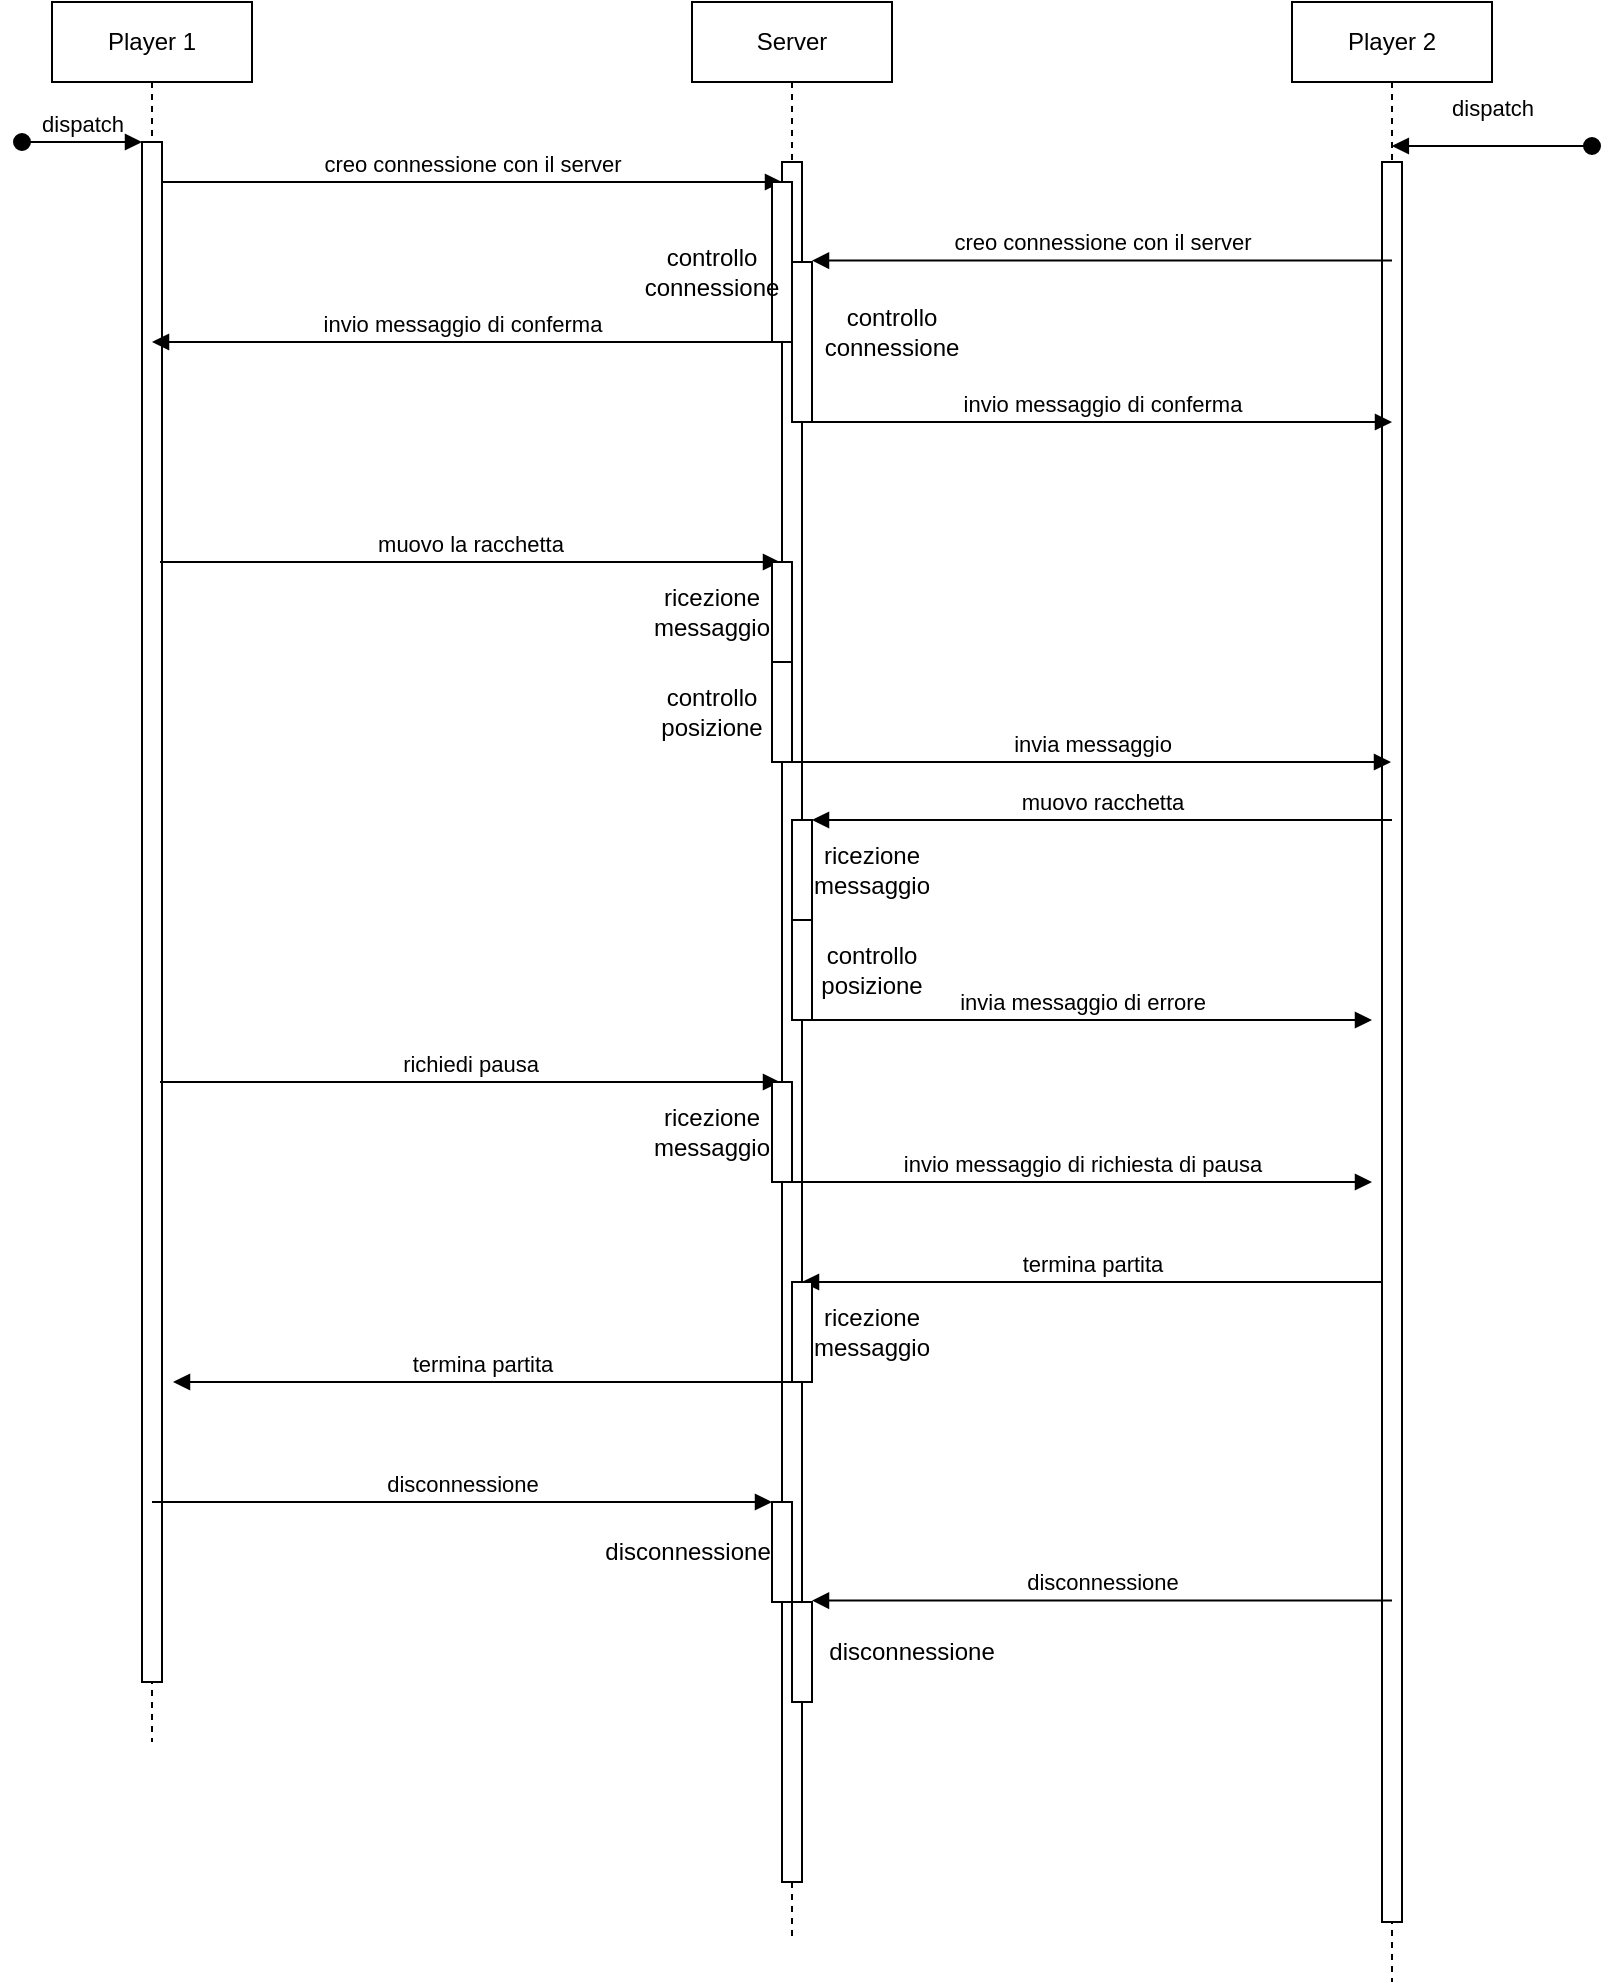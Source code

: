 <mxfile version="22.0.3" type="device">
  <diagram name="Page-1" id="2YBvvXClWsGukQMizWep">
    <mxGraphModel dx="1154" dy="577" grid="1" gridSize="10" guides="1" tooltips="1" connect="1" arrows="1" fold="1" page="1" pageScale="1" pageWidth="850" pageHeight="1100" math="0" shadow="0">
      <root>
        <mxCell id="0" />
        <mxCell id="1" parent="0" />
        <mxCell id="aM9ryv3xv72pqoxQDRHE-1" value="Player 1" style="shape=umlLifeline;perimeter=lifelinePerimeter;whiteSpace=wrap;html=1;container=0;dropTarget=0;collapsible=0;recursiveResize=0;outlineConnect=0;portConstraint=eastwest;newEdgeStyle={&quot;edgeStyle&quot;:&quot;elbowEdgeStyle&quot;,&quot;elbow&quot;:&quot;vertical&quot;,&quot;curved&quot;:0,&quot;rounded&quot;:0};" parent="1" vertex="1">
          <mxGeometry x="40" y="40" width="100" height="870" as="geometry" />
        </mxCell>
        <mxCell id="aM9ryv3xv72pqoxQDRHE-2" value="" style="html=1;points=[];perimeter=orthogonalPerimeter;outlineConnect=0;targetShapes=umlLifeline;portConstraint=eastwest;newEdgeStyle={&quot;edgeStyle&quot;:&quot;elbowEdgeStyle&quot;,&quot;elbow&quot;:&quot;vertical&quot;,&quot;curved&quot;:0,&quot;rounded&quot;:0};" parent="aM9ryv3xv72pqoxQDRHE-1" vertex="1">
          <mxGeometry x="45" y="70" width="10" height="770" as="geometry" />
        </mxCell>
        <mxCell id="aM9ryv3xv72pqoxQDRHE-3" value="dispatch" style="html=1;verticalAlign=bottom;startArrow=oval;endArrow=block;startSize=8;edgeStyle=elbowEdgeStyle;elbow=vertical;curved=0;rounded=0;" parent="aM9ryv3xv72pqoxQDRHE-1" target="aM9ryv3xv72pqoxQDRHE-2" edge="1">
          <mxGeometry relative="1" as="geometry">
            <mxPoint x="-15" y="70" as="sourcePoint" />
          </mxGeometry>
        </mxCell>
        <mxCell id="aM9ryv3xv72pqoxQDRHE-5" value="Server" style="shape=umlLifeline;perimeter=lifelinePerimeter;whiteSpace=wrap;html=1;container=0;dropTarget=0;collapsible=0;recursiveResize=0;outlineConnect=0;portConstraint=eastwest;newEdgeStyle={&quot;edgeStyle&quot;:&quot;elbowEdgeStyle&quot;,&quot;elbow&quot;:&quot;vertical&quot;,&quot;curved&quot;:0,&quot;rounded&quot;:0};" parent="1" vertex="1">
          <mxGeometry x="360" y="40" width="100" height="970" as="geometry" />
        </mxCell>
        <mxCell id="aM9ryv3xv72pqoxQDRHE-6" value="" style="html=1;points=[];perimeter=orthogonalPerimeter;outlineConnect=0;targetShapes=umlLifeline;portConstraint=eastwest;newEdgeStyle={&quot;edgeStyle&quot;:&quot;elbowEdgeStyle&quot;,&quot;elbow&quot;:&quot;vertical&quot;,&quot;curved&quot;:0,&quot;rounded&quot;:0};" parent="aM9ryv3xv72pqoxQDRHE-5" vertex="1">
          <mxGeometry x="45" y="80" width="10" height="860" as="geometry" />
        </mxCell>
        <mxCell id="aM9ryv3xv72pqoxQDRHE-7" value="creo connessione con il server" style="html=1;verticalAlign=bottom;endArrow=block;edgeStyle=elbowEdgeStyle;elbow=vertical;curved=0;rounded=0;" parent="1" source="aM9ryv3xv72pqoxQDRHE-2" target="aM9ryv3xv72pqoxQDRHE-6" edge="1">
          <mxGeometry x="0.001" relative="1" as="geometry">
            <mxPoint x="195" y="130" as="sourcePoint" />
            <Array as="points">
              <mxPoint x="360" y="130" />
              <mxPoint x="180" y="120" />
            </Array>
            <mxPoint as="offset" />
          </mxGeometry>
        </mxCell>
        <mxCell id="TArBxKhUW7ECwS8GiEYp-1" value="Player 2" style="shape=umlLifeline;perimeter=lifelinePerimeter;whiteSpace=wrap;html=1;container=0;dropTarget=0;collapsible=0;recursiveResize=0;outlineConnect=0;portConstraint=eastwest;newEdgeStyle={&quot;edgeStyle&quot;:&quot;elbowEdgeStyle&quot;,&quot;elbow&quot;:&quot;vertical&quot;,&quot;curved&quot;:0,&quot;rounded&quot;:0};" parent="1" vertex="1">
          <mxGeometry x="660" y="40" width="100" height="990" as="geometry" />
        </mxCell>
        <mxCell id="TArBxKhUW7ECwS8GiEYp-2" value="" style="html=1;points=[];perimeter=orthogonalPerimeter;outlineConnect=0;targetShapes=umlLifeline;portConstraint=eastwest;newEdgeStyle={&quot;edgeStyle&quot;:&quot;elbowEdgeStyle&quot;,&quot;elbow&quot;:&quot;vertical&quot;,&quot;curved&quot;:0,&quot;rounded&quot;:0};" parent="TArBxKhUW7ECwS8GiEYp-1" vertex="1">
          <mxGeometry x="45" y="80" width="10" height="880" as="geometry" />
        </mxCell>
        <mxCell id="TArBxKhUW7ECwS8GiEYp-3" value="dispatch" style="html=1;verticalAlign=bottom;startArrow=oval;endArrow=block;startSize=8;edgeStyle=elbowEdgeStyle;elbow=vertical;curved=0;rounded=0;" parent="1" edge="1">
          <mxGeometry x="-0.001" y="-10" relative="1" as="geometry">
            <mxPoint x="810" y="112" as="sourcePoint" />
            <mxPoint x="709.929" y="112" as="targetPoint" />
            <Array as="points">
              <mxPoint x="790" y="112" />
            </Array>
            <mxPoint as="offset" />
          </mxGeometry>
        </mxCell>
        <mxCell id="fItvyCOaL8LHbe-n0jYO-2" value="creo connessione con il server" style="html=1;verticalAlign=bottom;endArrow=block;edgeStyle=elbowEdgeStyle;elbow=vertical;curved=0;rounded=0;" edge="1" parent="1">
          <mxGeometry relative="1" as="geometry">
            <mxPoint x="710" y="169.31" as="sourcePoint" />
            <Array as="points">
              <mxPoint x="495.19" y="169.31" />
            </Array>
            <mxPoint x="420.0" y="169.31" as="targetPoint" />
          </mxGeometry>
        </mxCell>
        <mxCell id="fItvyCOaL8LHbe-n0jYO-3" value="" style="rounded=0;whiteSpace=wrap;html=1;" vertex="1" parent="1">
          <mxGeometry x="400" y="130" width="10" height="80" as="geometry" />
        </mxCell>
        <mxCell id="fItvyCOaL8LHbe-n0jYO-4" value="" style="rounded=0;whiteSpace=wrap;html=1;" vertex="1" parent="1">
          <mxGeometry x="410" y="170" width="10" height="80" as="geometry" />
        </mxCell>
        <mxCell id="fItvyCOaL8LHbe-n0jYO-5" value="controllo connessione" style="text;html=1;strokeColor=none;fillColor=none;align=center;verticalAlign=middle;whiteSpace=wrap;rounded=0;" vertex="1" parent="1">
          <mxGeometry x="340" y="160" width="60" height="30" as="geometry" />
        </mxCell>
        <mxCell id="fItvyCOaL8LHbe-n0jYO-6" value="controllo connessione" style="text;html=1;strokeColor=none;fillColor=none;align=center;verticalAlign=middle;whiteSpace=wrap;rounded=0;" vertex="1" parent="1">
          <mxGeometry x="430" y="190" width="60" height="30" as="geometry" />
        </mxCell>
        <mxCell id="fItvyCOaL8LHbe-n0jYO-8" value="invio messaggio di conferma" style="html=1;verticalAlign=bottom;endArrow=block;edgeStyle=elbowEdgeStyle;elbow=vertical;curved=0;rounded=0;" edge="1" parent="1">
          <mxGeometry x="-0.002" relative="1" as="geometry">
            <mxPoint x="399.5" y="210.0" as="sourcePoint" />
            <Array as="points">
              <mxPoint x="165.19" y="210.0" />
            </Array>
            <mxPoint x="90.0" y="210.0" as="targetPoint" />
            <mxPoint as="offset" />
          </mxGeometry>
        </mxCell>
        <mxCell id="fItvyCOaL8LHbe-n0jYO-9" value="invio messaggio di conferma" style="html=1;verticalAlign=bottom;endArrow=block;edgeStyle=elbowEdgeStyle;elbow=vertical;curved=0;rounded=0;" edge="1" parent="1">
          <mxGeometry x="0.001" relative="1" as="geometry">
            <mxPoint x="420.0" y="250.0" as="sourcePoint" />
            <Array as="points">
              <mxPoint x="680" y="250.0" />
              <mxPoint x="500" y="240" />
            </Array>
            <mxPoint x="710.0" y="250.0" as="targetPoint" />
            <mxPoint as="offset" />
          </mxGeometry>
        </mxCell>
        <mxCell id="fItvyCOaL8LHbe-n0jYO-10" value="muovo la racchetta" style="html=1;verticalAlign=bottom;endArrow=block;edgeStyle=elbowEdgeStyle;elbow=vertical;curved=0;rounded=0;" edge="1" parent="1">
          <mxGeometry x="0.001" relative="1" as="geometry">
            <mxPoint x="94" y="320" as="sourcePoint" />
            <Array as="points">
              <mxPoint x="359" y="320" />
              <mxPoint x="179" y="310" />
            </Array>
            <mxPoint x="404" y="320" as="targetPoint" />
            <mxPoint as="offset" />
          </mxGeometry>
        </mxCell>
        <mxCell id="fItvyCOaL8LHbe-n0jYO-12" value="" style="rounded=0;whiteSpace=wrap;html=1;" vertex="1" parent="1">
          <mxGeometry x="400" y="320" width="10" height="50" as="geometry" />
        </mxCell>
        <mxCell id="fItvyCOaL8LHbe-n0jYO-14" value="ricezione messaggio" style="text;html=1;strokeColor=none;fillColor=none;align=center;verticalAlign=middle;whiteSpace=wrap;rounded=0;" vertex="1" parent="1">
          <mxGeometry x="340" y="330" width="60" height="30" as="geometry" />
        </mxCell>
        <mxCell id="fItvyCOaL8LHbe-n0jYO-16" value="" style="rounded=0;whiteSpace=wrap;html=1;" vertex="1" parent="1">
          <mxGeometry x="400" y="370" width="10" height="50" as="geometry" />
        </mxCell>
        <mxCell id="fItvyCOaL8LHbe-n0jYO-17" value="controllo posizione" style="text;html=1;strokeColor=none;fillColor=none;align=center;verticalAlign=middle;whiteSpace=wrap;rounded=0;" vertex="1" parent="1">
          <mxGeometry x="340" y="380" width="60" height="30" as="geometry" />
        </mxCell>
        <mxCell id="fItvyCOaL8LHbe-n0jYO-18" value="invia messaggio" style="html=1;verticalAlign=bottom;endArrow=block;edgeStyle=elbowEdgeStyle;elbow=vertical;curved=0;rounded=0;" edge="1" parent="1" target="TArBxKhUW7ECwS8GiEYp-1">
          <mxGeometry x="0.001" relative="1" as="geometry">
            <mxPoint x="410" y="420" as="sourcePoint" />
            <Array as="points">
              <mxPoint x="675" y="420" />
              <mxPoint x="495" y="410" />
            </Array>
            <mxPoint x="720" y="420" as="targetPoint" />
            <mxPoint as="offset" />
          </mxGeometry>
        </mxCell>
        <mxCell id="fItvyCOaL8LHbe-n0jYO-19" value="muovo racchetta" style="html=1;verticalAlign=bottom;endArrow=block;edgeStyle=elbowEdgeStyle;elbow=vertical;curved=0;rounded=0;" edge="1" parent="1">
          <mxGeometry x="-0.001" relative="1" as="geometry">
            <mxPoint x="710" y="449" as="sourcePoint" />
            <Array as="points">
              <mxPoint x="495.19" y="449" />
            </Array>
            <mxPoint x="420.0" y="449.0" as="targetPoint" />
            <mxPoint as="offset" />
          </mxGeometry>
        </mxCell>
        <mxCell id="fItvyCOaL8LHbe-n0jYO-20" value="ricezione messaggio" style="text;html=1;strokeColor=none;fillColor=none;align=center;verticalAlign=middle;whiteSpace=wrap;rounded=0;" vertex="1" parent="1">
          <mxGeometry x="420" y="459" width="60" height="30" as="geometry" />
        </mxCell>
        <mxCell id="fItvyCOaL8LHbe-n0jYO-21" value="controllo posizione" style="text;html=1;strokeColor=none;fillColor=none;align=center;verticalAlign=middle;whiteSpace=wrap;rounded=0;" vertex="1" parent="1">
          <mxGeometry x="420" y="509" width="60" height="30" as="geometry" />
        </mxCell>
        <mxCell id="fItvyCOaL8LHbe-n0jYO-22" value="" style="rounded=0;whiteSpace=wrap;html=1;" vertex="1" parent="1">
          <mxGeometry x="410" y="449" width="10" height="50" as="geometry" />
        </mxCell>
        <mxCell id="fItvyCOaL8LHbe-n0jYO-23" value="" style="rounded=0;whiteSpace=wrap;html=1;" vertex="1" parent="1">
          <mxGeometry x="410" y="499" width="10" height="50" as="geometry" />
        </mxCell>
        <mxCell id="fItvyCOaL8LHbe-n0jYO-24" value="invia messaggio di errore" style="html=1;verticalAlign=bottom;endArrow=block;edgeStyle=elbowEdgeStyle;elbow=vertical;curved=0;rounded=0;" edge="1" parent="1">
          <mxGeometry x="0.001" relative="1" as="geometry">
            <mxPoint x="410" y="549" as="sourcePoint" />
            <Array as="points">
              <mxPoint x="675" y="549" />
              <mxPoint x="495" y="539" />
            </Array>
            <mxPoint x="700" y="549" as="targetPoint" />
            <mxPoint as="offset" />
          </mxGeometry>
        </mxCell>
        <mxCell id="fItvyCOaL8LHbe-n0jYO-26" value="richiedi pausa" style="html=1;verticalAlign=bottom;endArrow=block;edgeStyle=elbowEdgeStyle;elbow=vertical;curved=0;rounded=0;" edge="1" parent="1">
          <mxGeometry x="0.001" relative="1" as="geometry">
            <mxPoint x="94" y="580" as="sourcePoint" />
            <Array as="points">
              <mxPoint x="359" y="580" />
              <mxPoint x="179" y="570" />
            </Array>
            <mxPoint x="404" y="580" as="targetPoint" />
            <mxPoint as="offset" />
          </mxGeometry>
        </mxCell>
        <mxCell id="fItvyCOaL8LHbe-n0jYO-27" value="" style="rounded=0;whiteSpace=wrap;html=1;" vertex="1" parent="1">
          <mxGeometry x="400" y="580" width="10" height="50" as="geometry" />
        </mxCell>
        <mxCell id="fItvyCOaL8LHbe-n0jYO-28" value="ricezione messaggio" style="text;html=1;strokeColor=none;fillColor=none;align=center;verticalAlign=middle;whiteSpace=wrap;rounded=0;" vertex="1" parent="1">
          <mxGeometry x="340" y="590" width="60" height="30" as="geometry" />
        </mxCell>
        <mxCell id="fItvyCOaL8LHbe-n0jYO-32" value="invio messaggio di richiesta di pausa" style="html=1;verticalAlign=bottom;endArrow=block;edgeStyle=elbowEdgeStyle;elbow=vertical;curved=0;rounded=0;" edge="1" parent="1">
          <mxGeometry x="0.001" relative="1" as="geometry">
            <mxPoint x="410.0" y="630" as="sourcePoint" />
            <Array as="points">
              <mxPoint x="670" y="630" />
              <mxPoint x="490" y="620" />
            </Array>
            <mxPoint x="700.0" y="630" as="targetPoint" />
            <mxPoint as="offset" />
          </mxGeometry>
        </mxCell>
        <mxCell id="fItvyCOaL8LHbe-n0jYO-34" value="termina partita" style="html=1;verticalAlign=bottom;endArrow=block;edgeStyle=elbowEdgeStyle;elbow=vertical;curved=0;rounded=0;" edge="1" parent="1">
          <mxGeometry x="-0.001" relative="1" as="geometry">
            <mxPoint x="705" y="680" as="sourcePoint" />
            <Array as="points">
              <mxPoint x="490.19" y="680" />
            </Array>
            <mxPoint x="415.0" y="680.0" as="targetPoint" />
            <mxPoint as="offset" />
          </mxGeometry>
        </mxCell>
        <mxCell id="fItvyCOaL8LHbe-n0jYO-37" value="" style="rounded=0;whiteSpace=wrap;html=1;" vertex="1" parent="1">
          <mxGeometry x="410" y="680" width="10" height="50" as="geometry" />
        </mxCell>
        <mxCell id="fItvyCOaL8LHbe-n0jYO-38" value="ricezione messaggio" style="text;html=1;strokeColor=none;fillColor=none;align=center;verticalAlign=middle;whiteSpace=wrap;rounded=0;" vertex="1" parent="1">
          <mxGeometry x="420" y="690" width="60" height="30" as="geometry" />
        </mxCell>
        <mxCell id="fItvyCOaL8LHbe-n0jYO-39" value="termina partita" style="html=1;verticalAlign=bottom;endArrow=block;edgeStyle=elbowEdgeStyle;elbow=vertical;curved=0;rounded=0;" edge="1" parent="1">
          <mxGeometry relative="1" as="geometry">
            <mxPoint x="410" y="730" as="sourcePoint" />
            <Array as="points">
              <mxPoint x="175.69" y="730" />
            </Array>
            <mxPoint x="100.5" y="730.0" as="targetPoint" />
          </mxGeometry>
        </mxCell>
        <mxCell id="fItvyCOaL8LHbe-n0jYO-40" value="disconnessione" style="html=1;verticalAlign=bottom;endArrow=block;edgeStyle=elbowEdgeStyle;elbow=vertical;curved=0;rounded=0;" edge="1" parent="1">
          <mxGeometry x="0.001" relative="1" as="geometry">
            <mxPoint x="90" y="790" as="sourcePoint" />
            <Array as="points">
              <mxPoint x="355" y="790" />
              <mxPoint x="175" y="780" />
            </Array>
            <mxPoint x="400" y="790" as="targetPoint" />
            <mxPoint as="offset" />
          </mxGeometry>
        </mxCell>
        <mxCell id="fItvyCOaL8LHbe-n0jYO-41" value="" style="rounded=0;whiteSpace=wrap;html=1;" vertex="1" parent="1">
          <mxGeometry x="400" y="790" width="10" height="50" as="geometry" />
        </mxCell>
        <mxCell id="fItvyCOaL8LHbe-n0jYO-42" value="disconnessione" style="text;html=1;strokeColor=none;fillColor=none;align=center;verticalAlign=middle;whiteSpace=wrap;rounded=0;" vertex="1" parent="1">
          <mxGeometry x="328" y="800" width="60" height="30" as="geometry" />
        </mxCell>
        <mxCell id="fItvyCOaL8LHbe-n0jYO-44" value="" style="rounded=0;whiteSpace=wrap;html=1;" vertex="1" parent="1">
          <mxGeometry x="410" y="840" width="10" height="50" as="geometry" />
        </mxCell>
        <mxCell id="fItvyCOaL8LHbe-n0jYO-45" value="disconnessione" style="text;html=1;strokeColor=none;fillColor=none;align=center;verticalAlign=middle;whiteSpace=wrap;rounded=0;" vertex="1" parent="1">
          <mxGeometry x="440" y="850" width="60" height="30" as="geometry" />
        </mxCell>
        <mxCell id="fItvyCOaL8LHbe-n0jYO-46" value="disconnessione" style="html=1;verticalAlign=bottom;endArrow=block;edgeStyle=elbowEdgeStyle;elbow=vertical;curved=0;rounded=0;" edge="1" parent="1">
          <mxGeometry x="-0.001" relative="1" as="geometry">
            <mxPoint x="710" y="839.31" as="sourcePoint" />
            <Array as="points">
              <mxPoint x="495.19" y="839.31" />
            </Array>
            <mxPoint x="420.0" y="839.31" as="targetPoint" />
            <mxPoint as="offset" />
          </mxGeometry>
        </mxCell>
      </root>
    </mxGraphModel>
  </diagram>
</mxfile>
